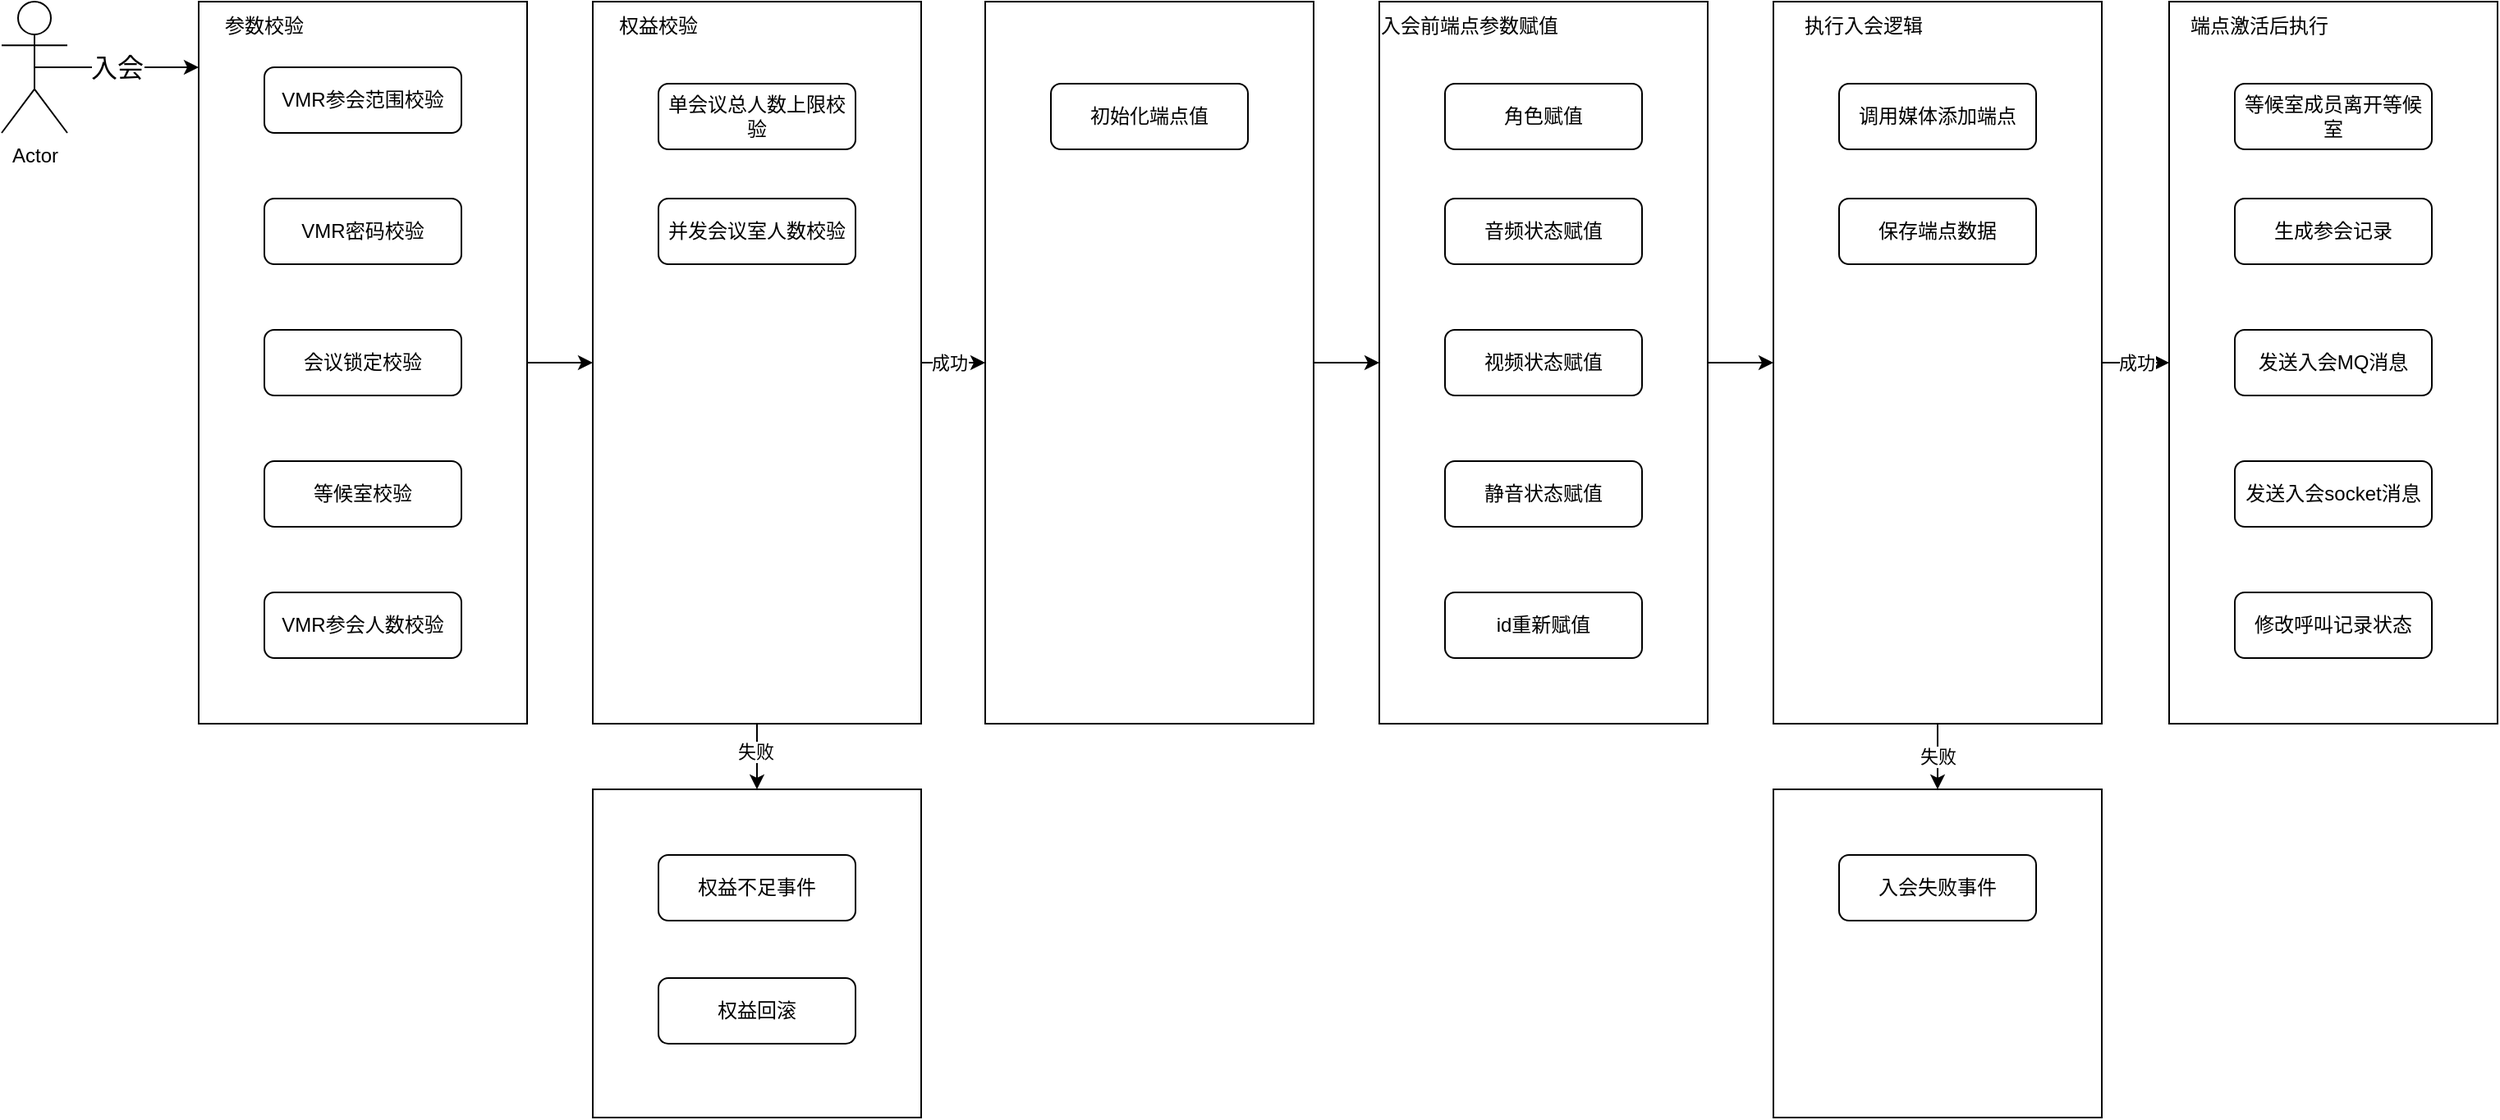 <mxfile version="22.1.11" type="github">
  <diagram name="第 1 页" id="3aHFe8D1otMjj0wyc4vP">
    <mxGraphModel dx="1886" dy="796" grid="1" gridSize="10" guides="1" tooltips="1" connect="1" arrows="1" fold="1" page="1" pageScale="1" pageWidth="827" pageHeight="1169" math="0" shadow="0">
      <root>
        <mxCell id="0" />
        <mxCell id="1" parent="0" />
        <mxCell id="ARLELQ5ZJd9LsRMPJs8E-16" value="" style="rounded=0;whiteSpace=wrap;html=1;" vertex="1" parent="1">
          <mxGeometry x="1279" y="800" width="200" height="200" as="geometry" />
        </mxCell>
        <mxCell id="ARLELQ5ZJd9LsRMPJs8E-10" value="" style="edgeStyle=orthogonalEdgeStyle;rounded=0;orthogonalLoop=1;jettySize=auto;html=1;" edge="1" parent="1" source="ARLELQ5ZJd9LsRMPJs8E-6" target="ARLELQ5ZJd9LsRMPJs8E-9">
          <mxGeometry relative="1" as="geometry" />
        </mxCell>
        <mxCell id="ARLELQ5ZJd9LsRMPJs8E-12" value="失败" style="edgeLabel;html=1;align=center;verticalAlign=middle;resizable=0;points=[];" vertex="1" connectable="0" parent="ARLELQ5ZJd9LsRMPJs8E-10">
          <mxGeometry x="-0.15" y="-1" relative="1" as="geometry">
            <mxPoint as="offset" />
          </mxGeometry>
        </mxCell>
        <mxCell id="ARLELQ5ZJd9LsRMPJs8E-6" value="" style="rounded=0;whiteSpace=wrap;html=1;" vertex="1" parent="1">
          <mxGeometry x="560" y="320" width="200" height="440" as="geometry" />
        </mxCell>
        <mxCell id="hPzWputhkxWj9dNsLrrW-10" value="" style="rounded=0;whiteSpace=wrap;html=1;" parent="1" vertex="1">
          <mxGeometry x="320" y="320" width="200" height="440" as="geometry" />
        </mxCell>
        <mxCell id="hPzWputhkxWj9dNsLrrW-12" value="" style="edgeStyle=orthogonalEdgeStyle;rounded=0;orthogonalLoop=1;jettySize=auto;html=1;exitX=0.5;exitY=0.5;exitDx=0;exitDy=0;exitPerimeter=0;" parent="1" source="hPzWputhkxWj9dNsLrrW-2" edge="1">
          <mxGeometry relative="1" as="geometry">
            <mxPoint x="280" y="360" as="sourcePoint" />
            <mxPoint x="320" y="360" as="targetPoint" />
          </mxGeometry>
        </mxCell>
        <mxCell id="hPzWputhkxWj9dNsLrrW-22" value="入会" style="edgeLabel;html=1;align=center;verticalAlign=middle;resizable=0;points=[];fontSize=16;" parent="hPzWputhkxWj9dNsLrrW-12" vertex="1" connectable="0">
          <mxGeometry x="0.194" y="2" relative="1" as="geometry">
            <mxPoint x="-12" as="offset" />
          </mxGeometry>
        </mxCell>
        <mxCell id="hPzWputhkxWj9dNsLrrW-2" value="Actor" style="shape=umlActor;verticalLabelPosition=bottom;verticalAlign=top;html=1;" parent="1" vertex="1">
          <mxGeometry x="200" y="320" width="40" height="80" as="geometry" />
        </mxCell>
        <mxCell id="hPzWputhkxWj9dNsLrrW-3" value="VMR参会范围校验" style="rounded=1;whiteSpace=wrap;html=1;" parent="1" vertex="1">
          <mxGeometry x="360" y="360" width="120" height="40" as="geometry" />
        </mxCell>
        <mxCell id="hPzWputhkxWj9dNsLrrW-4" value="VMR密码校验" style="rounded=1;whiteSpace=wrap;html=1;" parent="1" vertex="1">
          <mxGeometry x="360" y="440" width="120" height="40" as="geometry" />
        </mxCell>
        <mxCell id="hPzWputhkxWj9dNsLrrW-5" value="会议锁定校验" style="rounded=1;whiteSpace=wrap;html=1;" parent="1" vertex="1">
          <mxGeometry x="360" y="520" width="120" height="40" as="geometry" />
        </mxCell>
        <mxCell id="hPzWputhkxWj9dNsLrrW-6" value="等候室校验" style="rounded=1;whiteSpace=wrap;html=1;" parent="1" vertex="1">
          <mxGeometry x="360" y="600" width="120" height="40" as="geometry" />
        </mxCell>
        <mxCell id="hPzWputhkxWj9dNsLrrW-7" value="单会议总人数上限校验" style="rounded=1;whiteSpace=wrap;html=1;" parent="1" vertex="1">
          <mxGeometry x="600" y="370" width="120" height="40" as="geometry" />
        </mxCell>
        <mxCell id="hPzWputhkxWj9dNsLrrW-8" value="VMR参会人数校验" style="rounded=1;whiteSpace=wrap;html=1;" parent="1" vertex="1">
          <mxGeometry x="360" y="680" width="120" height="40" as="geometry" />
        </mxCell>
        <mxCell id="hPzWputhkxWj9dNsLrrW-9" value="并发会议室人数校验" style="rounded=1;whiteSpace=wrap;html=1;" parent="1" vertex="1">
          <mxGeometry x="600" y="440" width="120" height="40" as="geometry" />
        </mxCell>
        <mxCell id="hPzWputhkxWj9dNsLrrW-11" value="参数校验" style="text;html=1;strokeColor=none;fillColor=none;align=center;verticalAlign=middle;whiteSpace=wrap;rounded=0;" parent="1" vertex="1">
          <mxGeometry x="320" y="320" width="80" height="30" as="geometry" />
        </mxCell>
        <mxCell id="hPzWputhkxWj9dNsLrrW-13" value="" style="rounded=0;whiteSpace=wrap;html=1;" parent="1" vertex="1">
          <mxGeometry x="1039" y="320" width="200" height="440" as="geometry" />
        </mxCell>
        <mxCell id="hPzWputhkxWj9dNsLrrW-16" value="入会前端点参数赋值" style="text;html=1;strokeColor=none;fillColor=none;align=center;verticalAlign=middle;whiteSpace=wrap;rounded=0;" parent="1" vertex="1">
          <mxGeometry x="1039" y="320" width="110" height="30" as="geometry" />
        </mxCell>
        <mxCell id="hPzWputhkxWj9dNsLrrW-17" value="角色赋值" style="rounded=1;whiteSpace=wrap;html=1;" parent="1" vertex="1">
          <mxGeometry x="1079" y="370" width="120" height="40" as="geometry" />
        </mxCell>
        <mxCell id="hPzWputhkxWj9dNsLrrW-18" value="音频状态赋值" style="rounded=1;whiteSpace=wrap;html=1;" parent="1" vertex="1">
          <mxGeometry x="1079" y="440" width="120" height="40" as="geometry" />
        </mxCell>
        <mxCell id="hPzWputhkxWj9dNsLrrW-19" value="视频状态赋值" style="rounded=1;whiteSpace=wrap;html=1;" parent="1" vertex="1">
          <mxGeometry x="1079" y="520" width="120" height="40" as="geometry" />
        </mxCell>
        <mxCell id="hPzWputhkxWj9dNsLrrW-20" value="静音状态赋值" style="rounded=1;whiteSpace=wrap;html=1;" parent="1" vertex="1">
          <mxGeometry x="1079" y="600" width="120" height="40" as="geometry" />
        </mxCell>
        <mxCell id="hPzWputhkxWj9dNsLrrW-21" value="id重新赋值" style="rounded=1;whiteSpace=wrap;html=1;" parent="1" vertex="1">
          <mxGeometry x="1079" y="680" width="120" height="40" as="geometry" />
        </mxCell>
        <mxCell id="ARLELQ5ZJd9LsRMPJs8E-19" value="" style="edgeStyle=orthogonalEdgeStyle;rounded=0;orthogonalLoop=1;jettySize=auto;html=1;entryX=0.5;entryY=0;entryDx=0;entryDy=0;" edge="1" parent="1" source="hPzWputhkxWj9dNsLrrW-24" target="ARLELQ5ZJd9LsRMPJs8E-16">
          <mxGeometry relative="1" as="geometry" />
        </mxCell>
        <mxCell id="ARLELQ5ZJd9LsRMPJs8E-24" value="失败" style="edgeLabel;html=1;align=center;verticalAlign=middle;resizable=0;points=[];" vertex="1" connectable="0" parent="ARLELQ5ZJd9LsRMPJs8E-19">
          <mxGeometry x="-0.35" relative="1" as="geometry">
            <mxPoint y="7" as="offset" />
          </mxGeometry>
        </mxCell>
        <mxCell id="hPzWputhkxWj9dNsLrrW-24" value="" style="rounded=0;whiteSpace=wrap;html=1;" parent="1" vertex="1">
          <mxGeometry x="1279" y="320" width="200" height="440" as="geometry" />
        </mxCell>
        <mxCell id="hPzWputhkxWj9dNsLrrW-23" value="调用媒体添加端点" style="rounded=1;whiteSpace=wrap;html=1;" parent="1" vertex="1">
          <mxGeometry x="1319" y="370" width="120" height="40" as="geometry" />
        </mxCell>
        <mxCell id="hPzWputhkxWj9dNsLrrW-25" value="执行入会逻辑" style="text;html=1;strokeColor=none;fillColor=none;align=center;verticalAlign=middle;whiteSpace=wrap;rounded=0;" parent="1" vertex="1">
          <mxGeometry x="1279" y="320" width="110" height="30" as="geometry" />
        </mxCell>
        <mxCell id="hPzWputhkxWj9dNsLrrW-26" value="保存端点数据" style="rounded=1;whiteSpace=wrap;html=1;" parent="1" vertex="1">
          <mxGeometry x="1319" y="440" width="120" height="40" as="geometry" />
        </mxCell>
        <mxCell id="hPzWputhkxWj9dNsLrrW-27" value="" style="rounded=0;whiteSpace=wrap;html=1;" parent="1" vertex="1">
          <mxGeometry x="1520" y="320" width="200" height="440" as="geometry" />
        </mxCell>
        <mxCell id="hPzWputhkxWj9dNsLrrW-28" value="端点激活后执行" style="text;html=1;strokeColor=none;fillColor=none;align=center;verticalAlign=middle;whiteSpace=wrap;rounded=0;" parent="1" vertex="1">
          <mxGeometry x="1520" y="320" width="110" height="30" as="geometry" />
        </mxCell>
        <mxCell id="hPzWputhkxWj9dNsLrrW-29" value="等候室成员离开等候室" style="rounded=1;whiteSpace=wrap;html=1;" parent="1" vertex="1">
          <mxGeometry x="1560" y="370" width="120" height="40" as="geometry" />
        </mxCell>
        <mxCell id="hPzWputhkxWj9dNsLrrW-30" value="生成参会记录" style="rounded=1;whiteSpace=wrap;html=1;" parent="1" vertex="1">
          <mxGeometry x="1560" y="440" width="120" height="40" as="geometry" />
        </mxCell>
        <mxCell id="hPzWputhkxWj9dNsLrrW-37" value="发送入会MQ消息" style="rounded=1;whiteSpace=wrap;html=1;" parent="1" vertex="1">
          <mxGeometry x="1560" y="520" width="120" height="40" as="geometry" />
        </mxCell>
        <mxCell id="hPzWputhkxWj9dNsLrrW-38" value="修改呼叫记录状态" style="rounded=1;whiteSpace=wrap;html=1;" parent="1" vertex="1">
          <mxGeometry x="1560" y="680" width="120" height="40" as="geometry" />
        </mxCell>
        <mxCell id="hPzWputhkxWj9dNsLrrW-39" value="发送入会socket消息" style="rounded=1;whiteSpace=wrap;html=1;" parent="1" vertex="1">
          <mxGeometry x="1560" y="600" width="120" height="40" as="geometry" />
        </mxCell>
        <mxCell id="hPzWputhkxWj9dNsLrrW-44" value="" style="endArrow=classic;html=1;rounded=0;entryX=0;entryY=0.5;entryDx=0;entryDy=0;exitX=1;exitY=0.5;exitDx=0;exitDy=0;" parent="1" source="hPzWputhkxWj9dNsLrrW-13" target="hPzWputhkxWj9dNsLrrW-24" edge="1">
          <mxGeometry width="50" height="50" relative="1" as="geometry">
            <mxPoint x="1009" y="570" as="sourcePoint" />
            <mxPoint x="1050" y="570" as="targetPoint" />
          </mxGeometry>
        </mxCell>
        <mxCell id="hPzWputhkxWj9dNsLrrW-45" value="" style="endArrow=classic;html=1;rounded=0;entryX=0;entryY=0.5;entryDx=0;entryDy=0;exitX=1;exitY=0.5;exitDx=0;exitDy=0;" parent="1" target="hPzWputhkxWj9dNsLrrW-27" edge="1" source="hPzWputhkxWj9dNsLrrW-24">
          <mxGeometry width="50" height="50" relative="1" as="geometry">
            <mxPoint x="1479" y="559" as="sourcePoint" />
            <mxPoint x="1521" y="558.92" as="targetPoint" />
          </mxGeometry>
        </mxCell>
        <mxCell id="ARLELQ5ZJd9LsRMPJs8E-22" value="成功" style="edgeLabel;html=1;align=center;verticalAlign=middle;resizable=0;points=[];" vertex="1" connectable="0" parent="hPzWputhkxWj9dNsLrrW-45">
          <mxGeometry x="0.22" y="-1" relative="1" as="geometry">
            <mxPoint x="-4" y="-1" as="offset" />
          </mxGeometry>
        </mxCell>
        <mxCell id="ARLELQ5ZJd9LsRMPJs8E-1" value="" style="rounded=0;whiteSpace=wrap;html=1;" vertex="1" parent="1">
          <mxGeometry x="799" y="320" width="200" height="440" as="geometry" />
        </mxCell>
        <mxCell id="ARLELQ5ZJd9LsRMPJs8E-3" value="" style="endArrow=classic;html=1;rounded=0;exitX=1;exitY=0.5;exitDx=0;exitDy=0;entryX=0;entryY=0.5;entryDx=0;entryDy=0;" edge="1" parent="1" source="hPzWputhkxWj9dNsLrrW-10" target="ARLELQ5ZJd9LsRMPJs8E-6">
          <mxGeometry width="50" height="50" relative="1" as="geometry">
            <mxPoint x="610" y="600" as="sourcePoint" />
            <mxPoint x="561" y="560" as="targetPoint" />
          </mxGeometry>
        </mxCell>
        <mxCell id="ARLELQ5ZJd9LsRMPJs8E-4" value="" style="endArrow=classic;html=1;rounded=0;exitX=1;exitY=0.5;exitDx=0;exitDy=0;entryX=0;entryY=0.5;entryDx=0;entryDy=0;" edge="1" parent="1" source="ARLELQ5ZJd9LsRMPJs8E-1" target="hPzWputhkxWj9dNsLrrW-13">
          <mxGeometry width="50" height="50" relative="1" as="geometry">
            <mxPoint x="769" y="570" as="sourcePoint" />
            <mxPoint x="1039" y="560" as="targetPoint" />
          </mxGeometry>
        </mxCell>
        <mxCell id="ARLELQ5ZJd9LsRMPJs8E-5" value="初始化端点值" style="rounded=1;whiteSpace=wrap;html=1;" vertex="1" parent="1">
          <mxGeometry x="839" y="370" width="120" height="40" as="geometry" />
        </mxCell>
        <mxCell id="ARLELQ5ZJd9LsRMPJs8E-7" value="" style="endArrow=classic;html=1;rounded=0;exitX=1;exitY=0.5;exitDx=0;exitDy=0;entryX=0;entryY=0.5;entryDx=0;entryDy=0;" edge="1" parent="1" source="ARLELQ5ZJd9LsRMPJs8E-6" target="ARLELQ5ZJd9LsRMPJs8E-1">
          <mxGeometry width="50" height="50" relative="1" as="geometry">
            <mxPoint x="530" y="570" as="sourcePoint" />
            <mxPoint x="571" y="570" as="targetPoint" />
          </mxGeometry>
        </mxCell>
        <mxCell id="ARLELQ5ZJd9LsRMPJs8E-11" value="成功" style="edgeLabel;html=1;align=center;verticalAlign=middle;resizable=0;points=[];" vertex="1" connectable="0" parent="ARLELQ5ZJd9LsRMPJs8E-7">
          <mxGeometry x="-0.128" relative="1" as="geometry">
            <mxPoint as="offset" />
          </mxGeometry>
        </mxCell>
        <mxCell id="ARLELQ5ZJd9LsRMPJs8E-8" value="权益校验" style="text;html=1;strokeColor=none;fillColor=none;align=center;verticalAlign=middle;whiteSpace=wrap;rounded=0;" vertex="1" parent="1">
          <mxGeometry x="560" y="320" width="80" height="30" as="geometry" />
        </mxCell>
        <mxCell id="ARLELQ5ZJd9LsRMPJs8E-9" value="" style="rounded=0;whiteSpace=wrap;html=1;" vertex="1" parent="1">
          <mxGeometry x="560" y="800" width="200" height="200" as="geometry" />
        </mxCell>
        <mxCell id="ARLELQ5ZJd9LsRMPJs8E-13" value="权益不足事件" style="rounded=1;whiteSpace=wrap;html=1;" vertex="1" parent="1">
          <mxGeometry x="600" y="840" width="120" height="40" as="geometry" />
        </mxCell>
        <mxCell id="ARLELQ5ZJd9LsRMPJs8E-14" value="入会失败事件" style="rounded=1;whiteSpace=wrap;html=1;" vertex="1" parent="1">
          <mxGeometry x="1319" y="840" width="120" height="40" as="geometry" />
        </mxCell>
        <mxCell id="ARLELQ5ZJd9LsRMPJs8E-15" value="权益回滚" style="rounded=1;whiteSpace=wrap;html=1;" vertex="1" parent="1">
          <mxGeometry x="600" y="915" width="120" height="40" as="geometry" />
        </mxCell>
      </root>
    </mxGraphModel>
  </diagram>
</mxfile>
